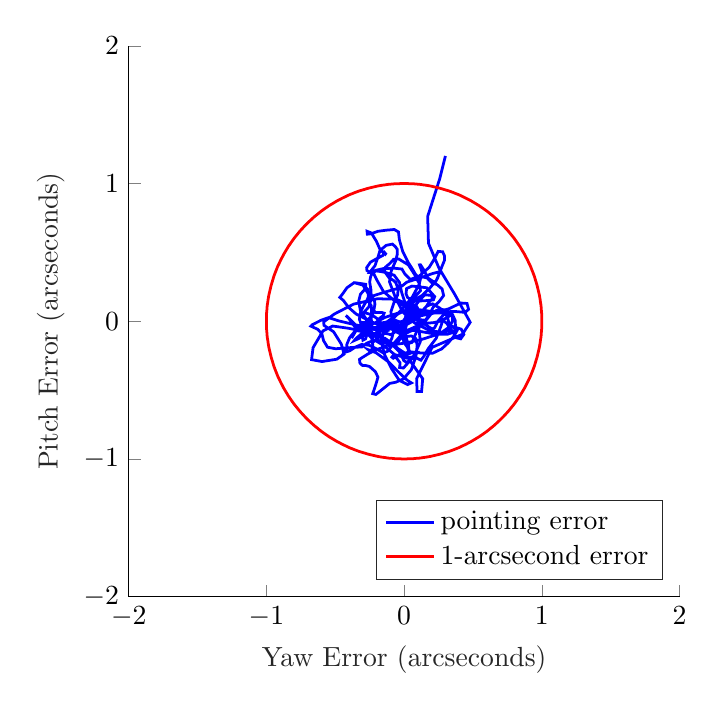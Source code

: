 % This file was created by matlab2tikz.
%
%The latest updates can be retrieved from
%  http://www.mathworks.com/matlabcentral/fileexchange/22022-matlab2tikz-matlab2tikz
%where you can also make suggestions and rate matlab2tikz.
%
\begin{tikzpicture}

\begin{axis}[%
width=2.754in,
height=2.754in,
at={(1.011in,0.642in)},
scale only axis,
xmin=-2,
xmax=2,
xlabel style={font=\color{white!15!black}},
xlabel={Yaw Error (arcseconds)},
ymin=-2,
ymax=2,
ylabel style={font=\color{white!15!black}},
ylabel={Pitch Error (arcseconds)},
axis background/.style={fill=white},
axis x line*=bottom,
axis y line*=left,
legend style={at={(0.97,0.03)}, anchor=south east, legend cell align=left, align=left, draw=white!15!black}
]
\addplot [color=blue, line width=1.0pt]
  table[row sep=crcr]{%
0.3	1.2\\
0.259	1.036\\
0.171	0.761\\
0.177	0.566\\
0.254	0.384\\
0.366	0.198\\
0.48	-0.008\\
0.423	-0.095\\
0.203	-0.19\\
0.091	-0.417\\
0.094	-0.511\\
0.127	-0.51\\
0.135	-0.418\\
0.002	-0.229\\
-0.208	-0.091\\
-0.405	-0.051\\
-0.519	-0.035\\
-0.589	-0.07\\
-0.661	-0.192\\
-0.672	-0.279\\
-0.596	-0.293\\
-0.489	-0.276\\
-0.436	-0.239\\
-0.456	-0.166\\
-0.512	-0.077\\
-0.582	-0.03\\
-0.584	-0.005\\
-0.507	0.052\\
-0.367	0.124\\
-0.194	0.163\\
-0.057	0.16\\
0.058	0.108\\
0.113	-0.025\\
0.057	-0.154\\
0.01	-0.169\\
-0.007	-0.118\\
-0.025	-0.122\\
-0.056	-0.169\\
-0.11	-0.177\\
-0.149	-0.142\\
-0.135	-0.127\\
-0.074	-0.17\\
-0.019	-0.225\\
0.007	-0.249\\
0.052	-0.23\\
0.095	-0.227\\
0.075	-0.261\\
0.018	-0.299\\
-0.002	-0.286\\
-0.033	-0.223\\
-0.112	-0.144\\
-0.203	-0.088\\
-0.286	-0.101\\
-0.332	-0.127\\
-0.361	-0.14\\
-0.349	-0.125\\
-0.308	-0.09\\
-0.266	-0.091\\
-0.236	-0.122\\
-0.23	-0.151\\
-0.226	-0.192\\
-0.246	-0.22\\
-0.261	-0.207\\
-0.204	-0.229\\
-0.111	-0.297\\
-0.037	-0.373\\
0.023	-0.429\\
0.053	-0.448\\
0.026	-0.46\\
-0.035	-0.43\\
-0.092	-0.343\\
-0.146	-0.234\\
-0.168	-0.119\\
-0.106	-0.008\\
-0.011	0.091\\
0.059	0.175\\
0.11	0.269\\
0.13	0.358\\
0.112	0.409\\
0.119	0.41\\
0.149	0.363\\
0.174	0.306\\
0.204	0.277\\
0.239	0.266\\
0.276	0.234\\
0.287	0.186\\
0.253	0.141\\
0.212	0.103\\
0.184	0.05\\
0.155	0.007\\
0.115	0.011\\
0.077	0.042\\
0.041	0.079\\
-0.008	0.117\\
-0.075	0.153\\
-0.149	0.214\\
-0.196	0.296\\
-0.219	0.342\\
-0.248	0.354\\
-0.27	0.368\\
-0.272	0.389\\
-0.244	0.429\\
-0.194	0.457\\
-0.155	0.477\\
-0.143	0.5\\
-0.134	0.49\\
-0.137	0.486\\
-0.174	0.519\\
-0.201	0.58\\
-0.238	0.641\\
-0.269	0.653\\
-0.267	0.632\\
-0.24	0.635\\
-0.19	0.653\\
-0.13	0.661\\
-0.071	0.666\\
-0.041	0.648\\
-0.034	0.59\\
-0.01	0.506\\
0.029	0.428\\
0.064	0.373\\
0.085	0.337\\
0.102	0.323\\
0.133	0.322\\
0.176	0.312\\
0.209	0.29\\
0.227	0.283\\
0.245	0.317\\
0.257	0.355\\
0.253	0.358\\
0.206	0.346\\
0.147	0.325\\
0.087	0.305\\
0.02	0.284\\
-0.011	0.259\\
-0.046	0.238\\
-0.138	0.212\\
-0.229	0.183\\
-0.263	0.169\\
-0.271	0.15\\
-0.292	0.115\\
-0.316	0.068\\
-0.325	0.015\\
-0.316	-0.011\\
-0.287	-0.009\\
-0.264	-0.013\\
-0.244	-0.069\\
-0.181	-0.144\\
-0.086	-0.171\\
0.007	-0.159\\
0.126	-0.133\\
0.232	-0.099\\
0.296	-0.074\\
0.335	-0.068\\
0.331	-0.06\\
0.327	-0.02\\
0.313	0.038\\
0.28	0.061\\
0.224	0.059\\
0.141	0.064\\
0.089	0.051\\
0.05	0.045\\
0.019	0.072\\
0.018	0.105\\
0.06	0.145\\
0.13	0.187\\
0.188	0.242\\
0.234	0.297\\
0.255	0.344\\
0.275	0.398\\
0.293	0.442\\
0.294	0.473\\
0.28	0.504\\
0.247	0.507\\
0.223	0.458\\
0.182	0.391\\
0.108	0.326\\
0.045	0.303\\
0.006	0.342\\
-0.016	0.379\\
-0.072	0.385\\
-0.152	0.382\\
-0.204	0.37\\
-0.245	0.354\\
-0.25	0.354\\
-0.211	0.404\\
-0.188	0.471\\
-0.175	0.514\\
-0.13	0.551\\
-0.085	0.56\\
-0.064	0.542\\
-0.05	0.522\\
-0.049	0.488\\
-0.063	0.435\\
-0.093	0.367\\
-0.106	0.286\\
-0.067	0.182\\
-0.01	0.067\\
0.078	-0.014\\
0.186	-0.069\\
0.274	-0.08\\
0.33	-0.041\\
0.352	0.002\\
0.35	0.038\\
0.334	0.069\\
0.296	0.059\\
0.247	0.002\\
0.221	-0.048\\
0.205	-0.057\\
0.181	-0.042\\
0.136	-0.015\\
0.084	0.012\\
0.049	0.02\\
0.033	0.001\\
-0.014	-0.012\\
-0.074	0.01\\
-0.105	0.009\\
-0.14	-0.018\\
-0.194	-0.023\\
-0.241	-0.001\\
-0.294	0.024\\
-0.348	0.052\\
-0.394	0.092\\
-0.42	0.122\\
-0.44	0.15\\
-0.467	0.173\\
-0.449	0.195\\
-0.415	0.243\\
-0.363	0.28\\
-0.299	0.262\\
-0.26	0.198\\
-0.26	0.163\\
-0.27	0.151\\
-0.255	0.136\\
-0.239	0.114\\
-0.236	0.086\\
-0.236	0.08\\
-0.226	0.091\\
-0.23	0.087\\
-0.208	0.064\\
-0.163	0.064\\
-0.145	0.058\\
-0.152	0.04\\
-0.177	0.022\\
-0.198	-0.005\\
-0.186	-0.018\\
-0.178	0.004\\
-0.211	0.03\\
-0.253	0.052\\
-0.287	0.062\\
-0.308	0.056\\
-0.292	0.064\\
-0.256	0.104\\
-0.238	0.167\\
-0.241	0.229\\
-0.25	0.284\\
-0.244	0.32\\
-0.234	0.346\\
-0.205	0.365\\
-0.17	0.361\\
-0.134	0.354\\
-0.072	0.334\\
-0.034	0.282\\
-0.017	0.207\\
0.004	0.144\\
0.023	0.114\\
0.035	0.097\\
0.043	0.077\\
0.069	0.048\\
0.102	0.038\\
0.131	0.067\\
0.165	0.11\\
0.207	0.126\\
0.258	0.096\\
0.305	0.061\\
0.342	0.054\\
0.347	0.05\\
0.314	0.028\\
0.264	0.001\\
0.216	-0.01\\
0.173	-0.014\\
0.107	-0.029\\
0.031	-0.063\\
-0.036	-0.077\\
-0.094	-0.057\\
-0.134	-0.047\\
-0.184	-0.066\\
-0.227	-0.108\\
-0.229	-0.14\\
-0.22	-0.147\\
-0.198	-0.134\\
-0.178	-0.092\\
-0.161	-0.041\\
-0.114	0.003\\
-0.042	0.054\\
0.023	0.085\\
0.046	0.076\\
0.044	0.108\\
0.077	0.147\\
0.144	0.148\\
0.213	0.155\\
0.222	0.179\\
0.188	0.217\\
0.163	0.243\\
0.116	0.249\\
0.057	0.255\\
0.018	0.237\\
0.014	0.199\\
0.026	0.171\\
0.061	0.154\\
0.068	0.136\\
0.047	0.11\\
0.045	0.097\\
0.028	0.085\\
0.041	0.065\\
0.068	0.049\\
0.051	0.034\\
0.057	0.017\\
0.088	0.03\\
0.108	0.074\\
0.093	0.105\\
0.062	0.117\\
0.048	0.12\\
0.056	0.118\\
0.076	0.101\\
0.088	0.049\\
0.106	-0.037\\
0.118	-0.148\\
0.077	-0.241\\
0.029	-0.302\\
-0.005	-0.34\\
-0.033	-0.336\\
-0.031	-0.324\\
-0.03	-0.301\\
-0.054	-0.269\\
-0.08	-0.25\\
-0.089	-0.261\\
-0.079	-0.269\\
-0.036	-0.243\\
0.044	-0.222\\
0.124	-0.231\\
0.206	-0.233\\
0.273	-0.201\\
0.32	-0.158\\
0.362	-0.108\\
0.386	-0.066\\
0.381	-0.051\\
0.373	-0.038\\
0.371	0.006\\
0.349	0.053\\
0.306	0.083\\
0.263	0.085\\
0.234	0.078\\
0.193	0.049\\
0.141	-0.017\\
0.066	-0.058\\
-0.022	-0.101\\
-0.079	-0.166\\
-0.118	-0.217\\
-0.15	-0.231\\
-0.195	-0.204\\
-0.252	-0.175\\
-0.309	-0.169\\
-0.354	-0.188\\
-0.395	-0.215\\
-0.434	-0.227\\
-0.427	-0.218\\
-0.415	-0.2\\
-0.416	-0.169\\
-0.396	-0.12\\
-0.36	-0.076\\
-0.304	-0.041\\
-0.249	0.001\\
-0.223	0.062\\
-0.212	0.124\\
-0.217	0.161\\
-0.246	0.17\\
-0.26	0.192\\
-0.264	0.231\\
-0.296	0.262\\
-0.312	0.273\\
-0.279	0.268\\
-0.278	0.24\\
-0.317	0.196\\
-0.33	0.145\\
-0.318	0.08\\
-0.283	0.027\\
-0.244	-0.02\\
-0.242	-0.055\\
-0.268	-0.091\\
-0.28	-0.128\\
-0.299	-0.138\\
-0.305	-0.108\\
-0.248	-0.066\\
-0.184	-0.038\\
-0.143	-0.027\\
-0.072	-0.02\\
0.015	0.009\\
0.077	0.037\\
0.127	0.07\\
0.162	0.108\\
0.18	0.137\\
0.205	0.164\\
0.199	0.189\\
0.15	0.19\\
0.12	0.162\\
0.082	0.114\\
0.021	0.043\\
-0.018	-0.017\\
-0.029	-0.033\\
-0.028	-0.071\\
-0.004	-0.144\\
0.025	-0.192\\
0.031	-0.213\\
0.038	-0.217\\
0.041	-0.218\\
0.036	-0.214\\
0.031	-0.169\\
0.013	-0.113\\
0.008	-0.061\\
0.024	-0.004\\
0.034	0.014\\
0.031	-0.005\\
-7.662e-06	-0.038\\
-0.039	-0.064\\
-0.071	-0.081\\
-0.096	-0.098\\
-0.122	-0.091\\
-0.146	-0.088\\
-0.161	-0.111\\
-0.172	-0.114\\
-0.188	-0.075\\
-0.22	-0.052\\
-0.224	-0.059\\
-0.18	-0.066\\
-0.139	-0.074\\
-0.115	-0.066\\
-0.118	-0.04\\
-0.102	-0.023\\
-0.05	-0.026\\
-0.028	-0.035\\
-0.046	-0.049\\
-0.09	-0.043\\
-0.148	-0.041\\
-0.233	-0.047\\
-0.316	-0.034\\
-0.385	-0.019\\
-0.477	0.003\\
-0.548	0.026\\
-0.601	0.008\\
-0.668	-0.026\\
-0.677	-0.036\\
-0.627	-0.059\\
-0.597	-0.092\\
-0.585	-0.141\\
-0.556	-0.189\\
-0.497	-0.2\\
-0.42	-0.194\\
-0.352	-0.189\\
-0.307	-0.187\\
-0.294	-0.176\\
-0.27	-0.159\\
-0.24	-0.147\\
-0.213	-0.138\\
-0.154	-0.173\\
-0.069	-0.242\\
0.018	-0.268\\
0.069	-0.257\\
0.092	-0.268\\
0.122	-0.283\\
0.141	-0.258\\
0.175	-0.2\\
0.233	-0.124\\
0.266	-0.04\\
0.281	0.007\\
0.309	-0.015\\
0.35	-0.073\\
0.381	-0.121\\
0.411	-0.128\\
0.434	-0.096\\
0.415	-0.058\\
0.36	-0.04\\
0.327	-0.033\\
0.332	-0.034\\
0.352	-0.04\\
0.371	-0.056\\
0.365	-0.078\\
0.314	-0.095\\
0.221	-0.093\\
0.121	-0.075\\
0.061	-0.066\\
0.024	-0.083\\
-0.015	-0.083\\
-0.019	-0.043\\
0.006	0.005\\
0.019	0.082\\
0.029	0.137\\
0.067	0.165\\
0.119	0.222\\
0.109	0.275\\
0.077	0.337\\
0.031	0.409\\
-0.039	0.452\\
-0.076	0.45\\
-0.103	0.42\\
-0.135	0.393\\
-0.143	0.362\\
-0.11	0.316\\
-0.075	0.295\\
-0.061	0.281\\
-0.043	0.235\\
-0.047	0.191\\
-0.071	0.143\\
-0.096	0.069\\
-0.086	0.001\\
-0.073	-0.061\\
-0.089	-0.124\\
-0.109	-0.164\\
-0.137	-0.186\\
-0.193	-0.203\\
-0.258	-0.235\\
-0.301	-0.262\\
-0.324	-0.277\\
-0.321	-0.304\\
-0.303	-0.321\\
-0.281	-0.321\\
-0.251	-0.329\\
-0.209	-0.366\\
-0.19	-0.406\\
-0.2	-0.442\\
-0.214	-0.486\\
-0.228	-0.526\\
-0.205	-0.532\\
-0.151	-0.489\\
-0.105	-0.452\\
-0.06	-0.443\\
-0.004	-0.418\\
0.052	-0.353\\
0.085	-0.259\\
0.095	-0.177\\
0.085	-0.126\\
0.053	-0.107\\
0.021	-0.111\\
-0.009	-0.101\\
-0.046	-0.083\\
-0.042	-0.077\\
-0.004	-0.065\\
0.014	-0.038\\
0.002	-0.007\\
-0.053	-0.006\\
-0.112	-0.022\\
-0.154	-0.023\\
-0.18	-0.021\\
-0.169	-0.012\\
-0.139	-0.009\\
-0.117	-0.001\\
-0.102	0.011\\
-0.099	-0.001\\
-0.098	-0.002\\
-0.068	0.008\\
-0.03	-0.005\\
-0.004	-0.019\\
0.022	-0.023\\
0.057	-0.003\\
0.123	0.04\\
0.228	0.061\\
0.329	0.092\\
0.411	0.132\\
0.457	0.129\\
0.468	0.086\\
0.443	0.064\\
0.378	0.07\\
0.291	0.069\\
0.197	0.071\\
0.108	0.084\\
0.037	0.084\\
-0.041	0.06\\
-0.14	0.027\\
-0.232	-0.023\\
-0.287	-0.05\\
-0.304	-0.041\\
-0.289	-0.037\\
-0.261	-0.044\\
-0.247	-0.05\\
-0.277	-0.058\\
-0.332	-0.048\\
-0.376	-0.003\\
-0.412	0.033\\
-0.423	0.041\\
-0.401	0.019\\
-0.365	-0.031\\
-0.335	-0.07\\
-0.281	-0.078\\
-0.235	-0.034\\
-0.239	0.029\\
-0.233	0.062\\
-0.235	0.039\\
-0.29	-0.015\\
-0.345	-0.061\\
-0.381	-0.123\\
};
\addlegendentry{pointing error}

\addplot [color=red, line width=1.0pt]
  table[row sep=crcr]{%
1	0\\
1.0	0.017\\
0.999	0.035\\
0.999	0.052\\
0.998	0.07\\
0.996	0.087\\
0.995	0.105\\
0.993	0.122\\
0.99	0.139\\
0.988	0.156\\
0.985	0.174\\
0.982	0.191\\
0.978	0.208\\
0.974	0.225\\
0.97	0.242\\
0.966	0.259\\
0.961	0.276\\
0.956	0.292\\
0.951	0.309\\
0.946	0.326\\
0.94	0.342\\
0.934	0.358\\
0.927	0.375\\
0.921	0.391\\
0.914	0.407\\
0.906	0.423\\
0.899	0.438\\
0.891	0.454\\
0.883	0.469\\
0.875	0.485\\
0.866	0.5\\
0.857	0.515\\
0.848	0.53\\
0.839	0.545\\
0.829	0.559\\
0.819	0.574\\
0.809	0.588\\
0.799	0.602\\
0.788	0.616\\
0.777	0.629\\
0.766	0.643\\
0.755	0.656\\
0.743	0.669\\
0.731	0.682\\
0.719	0.695\\
0.707	0.707\\
0.695	0.719\\
0.682	0.731\\
0.669	0.743\\
0.656	0.755\\
0.643	0.766\\
0.629	0.777\\
0.616	0.788\\
0.602	0.799\\
0.588	0.809\\
0.574	0.819\\
0.559	0.829\\
0.545	0.839\\
0.53	0.848\\
0.515	0.857\\
0.5	0.866\\
0.485	0.875\\
0.469	0.883\\
0.454	0.891\\
0.438	0.899\\
0.423	0.906\\
0.407	0.914\\
0.391	0.921\\
0.375	0.927\\
0.358	0.934\\
0.342	0.94\\
0.326	0.946\\
0.309	0.951\\
0.292	0.956\\
0.276	0.961\\
0.259	0.966\\
0.242	0.97\\
0.225	0.974\\
0.208	0.978\\
0.191	0.982\\
0.174	0.985\\
0.156	0.988\\
0.139	0.99\\
0.122	0.993\\
0.105	0.995\\
0.087	0.996\\
0.07	0.998\\
0.052	0.999\\
0.035	0.999\\
0.017	1.0\\
0	1\\
-0.017	1.0\\
-0.035	0.999\\
-0.052	0.999\\
-0.07	0.998\\
-0.087	0.996\\
-0.105	0.995\\
-0.122	0.993\\
-0.139	0.99\\
-0.156	0.988\\
-0.174	0.985\\
-0.191	0.982\\
-0.208	0.978\\
-0.225	0.974\\
-0.242	0.97\\
-0.259	0.966\\
-0.276	0.961\\
-0.292	0.956\\
-0.309	0.951\\
-0.326	0.946\\
-0.342	0.94\\
-0.358	0.934\\
-0.375	0.927\\
-0.391	0.921\\
-0.407	0.914\\
-0.423	0.906\\
-0.438	0.899\\
-0.454	0.891\\
-0.469	0.883\\
-0.485	0.875\\
-0.5	0.866\\
-0.515	0.857\\
-0.53	0.848\\
-0.545	0.839\\
-0.559	0.829\\
-0.574	0.819\\
-0.588	0.809\\
-0.602	0.799\\
-0.616	0.788\\
-0.629	0.777\\
-0.643	0.766\\
-0.656	0.755\\
-0.669	0.743\\
-0.682	0.731\\
-0.695	0.719\\
-0.707	0.707\\
-0.719	0.695\\
-0.731	0.682\\
-0.743	0.669\\
-0.755	0.656\\
-0.766	0.643\\
-0.777	0.629\\
-0.788	0.616\\
-0.799	0.602\\
-0.809	0.588\\
-0.819	0.574\\
-0.829	0.559\\
-0.839	0.545\\
-0.848	0.53\\
-0.857	0.515\\
-0.866	0.5\\
-0.875	0.485\\
-0.883	0.469\\
-0.891	0.454\\
-0.899	0.438\\
-0.906	0.423\\
-0.914	0.407\\
-0.921	0.391\\
-0.927	0.375\\
-0.934	0.358\\
-0.94	0.342\\
-0.946	0.326\\
-0.951	0.309\\
-0.956	0.292\\
-0.961	0.276\\
-0.966	0.259\\
-0.97	0.242\\
-0.974	0.225\\
-0.978	0.208\\
-0.982	0.191\\
-0.985	0.174\\
-0.988	0.156\\
-0.99	0.139\\
-0.993	0.122\\
-0.995	0.105\\
-0.996	0.087\\
-0.998	0.07\\
-0.999	0.052\\
-0.999	0.035\\
-1.0	0.017\\
-1	0\\
-1.0	-0.017\\
-0.999	-0.035\\
-0.999	-0.052\\
-0.998	-0.07\\
-0.996	-0.087\\
-0.995	-0.105\\
-0.993	-0.122\\
-0.99	-0.139\\
-0.988	-0.156\\
-0.985	-0.174\\
-0.982	-0.191\\
-0.978	-0.208\\
-0.974	-0.225\\
-0.97	-0.242\\
-0.966	-0.259\\
-0.961	-0.276\\
-0.956	-0.292\\
-0.951	-0.309\\
-0.946	-0.326\\
-0.94	-0.342\\
-0.934	-0.358\\
-0.927	-0.375\\
-0.921	-0.391\\
-0.914	-0.407\\
-0.906	-0.423\\
-0.899	-0.438\\
-0.891	-0.454\\
-0.883	-0.469\\
-0.875	-0.485\\
-0.866	-0.5\\
-0.857	-0.515\\
-0.848	-0.53\\
-0.839	-0.545\\
-0.829	-0.559\\
-0.819	-0.574\\
-0.809	-0.588\\
-0.799	-0.602\\
-0.788	-0.616\\
-0.777	-0.629\\
-0.766	-0.643\\
-0.755	-0.656\\
-0.743	-0.669\\
-0.731	-0.682\\
-0.719	-0.695\\
-0.707	-0.707\\
-0.695	-0.719\\
-0.682	-0.731\\
-0.669	-0.743\\
-0.656	-0.755\\
-0.643	-0.766\\
-0.629	-0.777\\
-0.616	-0.788\\
-0.602	-0.799\\
-0.588	-0.809\\
-0.574	-0.819\\
-0.559	-0.829\\
-0.545	-0.839\\
-0.53	-0.848\\
-0.515	-0.857\\
-0.5	-0.866\\
-0.485	-0.875\\
-0.469	-0.883\\
-0.454	-0.891\\
-0.438	-0.899\\
-0.423	-0.906\\
-0.407	-0.914\\
-0.391	-0.921\\
-0.375	-0.927\\
-0.358	-0.934\\
-0.342	-0.94\\
-0.326	-0.946\\
-0.309	-0.951\\
-0.292	-0.956\\
-0.276	-0.961\\
-0.259	-0.966\\
-0.242	-0.97\\
-0.225	-0.974\\
-0.208	-0.978\\
-0.191	-0.982\\
-0.174	-0.985\\
-0.156	-0.988\\
-0.139	-0.99\\
-0.122	-0.993\\
-0.105	-0.995\\
-0.087	-0.996\\
-0.07	-0.998\\
-0.052	-0.999\\
-0.035	-0.999\\
-0.017	-1.0\\
0	-1\\
0.017	-1.0\\
0.035	-0.999\\
0.052	-0.999\\
0.07	-0.998\\
0.087	-0.996\\
0.105	-0.995\\
0.122	-0.993\\
0.139	-0.99\\
0.156	-0.988\\
0.174	-0.985\\
0.191	-0.982\\
0.208	-0.978\\
0.225	-0.974\\
0.242	-0.97\\
0.259	-0.966\\
0.276	-0.961\\
0.292	-0.956\\
0.309	-0.951\\
0.326	-0.946\\
0.342	-0.94\\
0.358	-0.934\\
0.375	-0.927\\
0.391	-0.921\\
0.407	-0.914\\
0.423	-0.906\\
0.438	-0.899\\
0.454	-0.891\\
0.469	-0.883\\
0.485	-0.875\\
0.5	-0.866\\
0.515	-0.857\\
0.53	-0.848\\
0.545	-0.839\\
0.559	-0.829\\
0.574	-0.819\\
0.588	-0.809\\
0.602	-0.799\\
0.616	-0.788\\
0.629	-0.777\\
0.643	-0.766\\
0.656	-0.755\\
0.669	-0.743\\
0.682	-0.731\\
0.695	-0.719\\
0.707	-0.707\\
0.719	-0.695\\
0.731	-0.682\\
0.743	-0.669\\
0.755	-0.656\\
0.766	-0.643\\
0.777	-0.629\\
0.788	-0.616\\
0.799	-0.602\\
0.809	-0.588\\
0.819	-0.574\\
0.829	-0.559\\
0.839	-0.545\\
0.848	-0.53\\
0.857	-0.515\\
0.866	-0.5\\
0.875	-0.485\\
0.883	-0.469\\
0.891	-0.454\\
0.899	-0.438\\
0.906	-0.423\\
0.914	-0.407\\
0.921	-0.391\\
0.927	-0.375\\
0.934	-0.358\\
0.94	-0.342\\
0.946	-0.326\\
0.951	-0.309\\
0.956	-0.292\\
0.961	-0.276\\
0.966	-0.259\\
0.97	-0.242\\
0.974	-0.225\\
0.978	-0.208\\
0.982	-0.191\\
0.985	-0.174\\
0.988	-0.156\\
0.99	-0.139\\
0.993	-0.122\\
0.995	-0.105\\
0.996	-0.087\\
0.998	-0.07\\
0.999	-0.052\\
0.999	-0.035\\
1.0	-0.017\\
1	0\\
};
\addlegendentry{1-arcsecond error}

\end{axis}
\end{tikzpicture}%